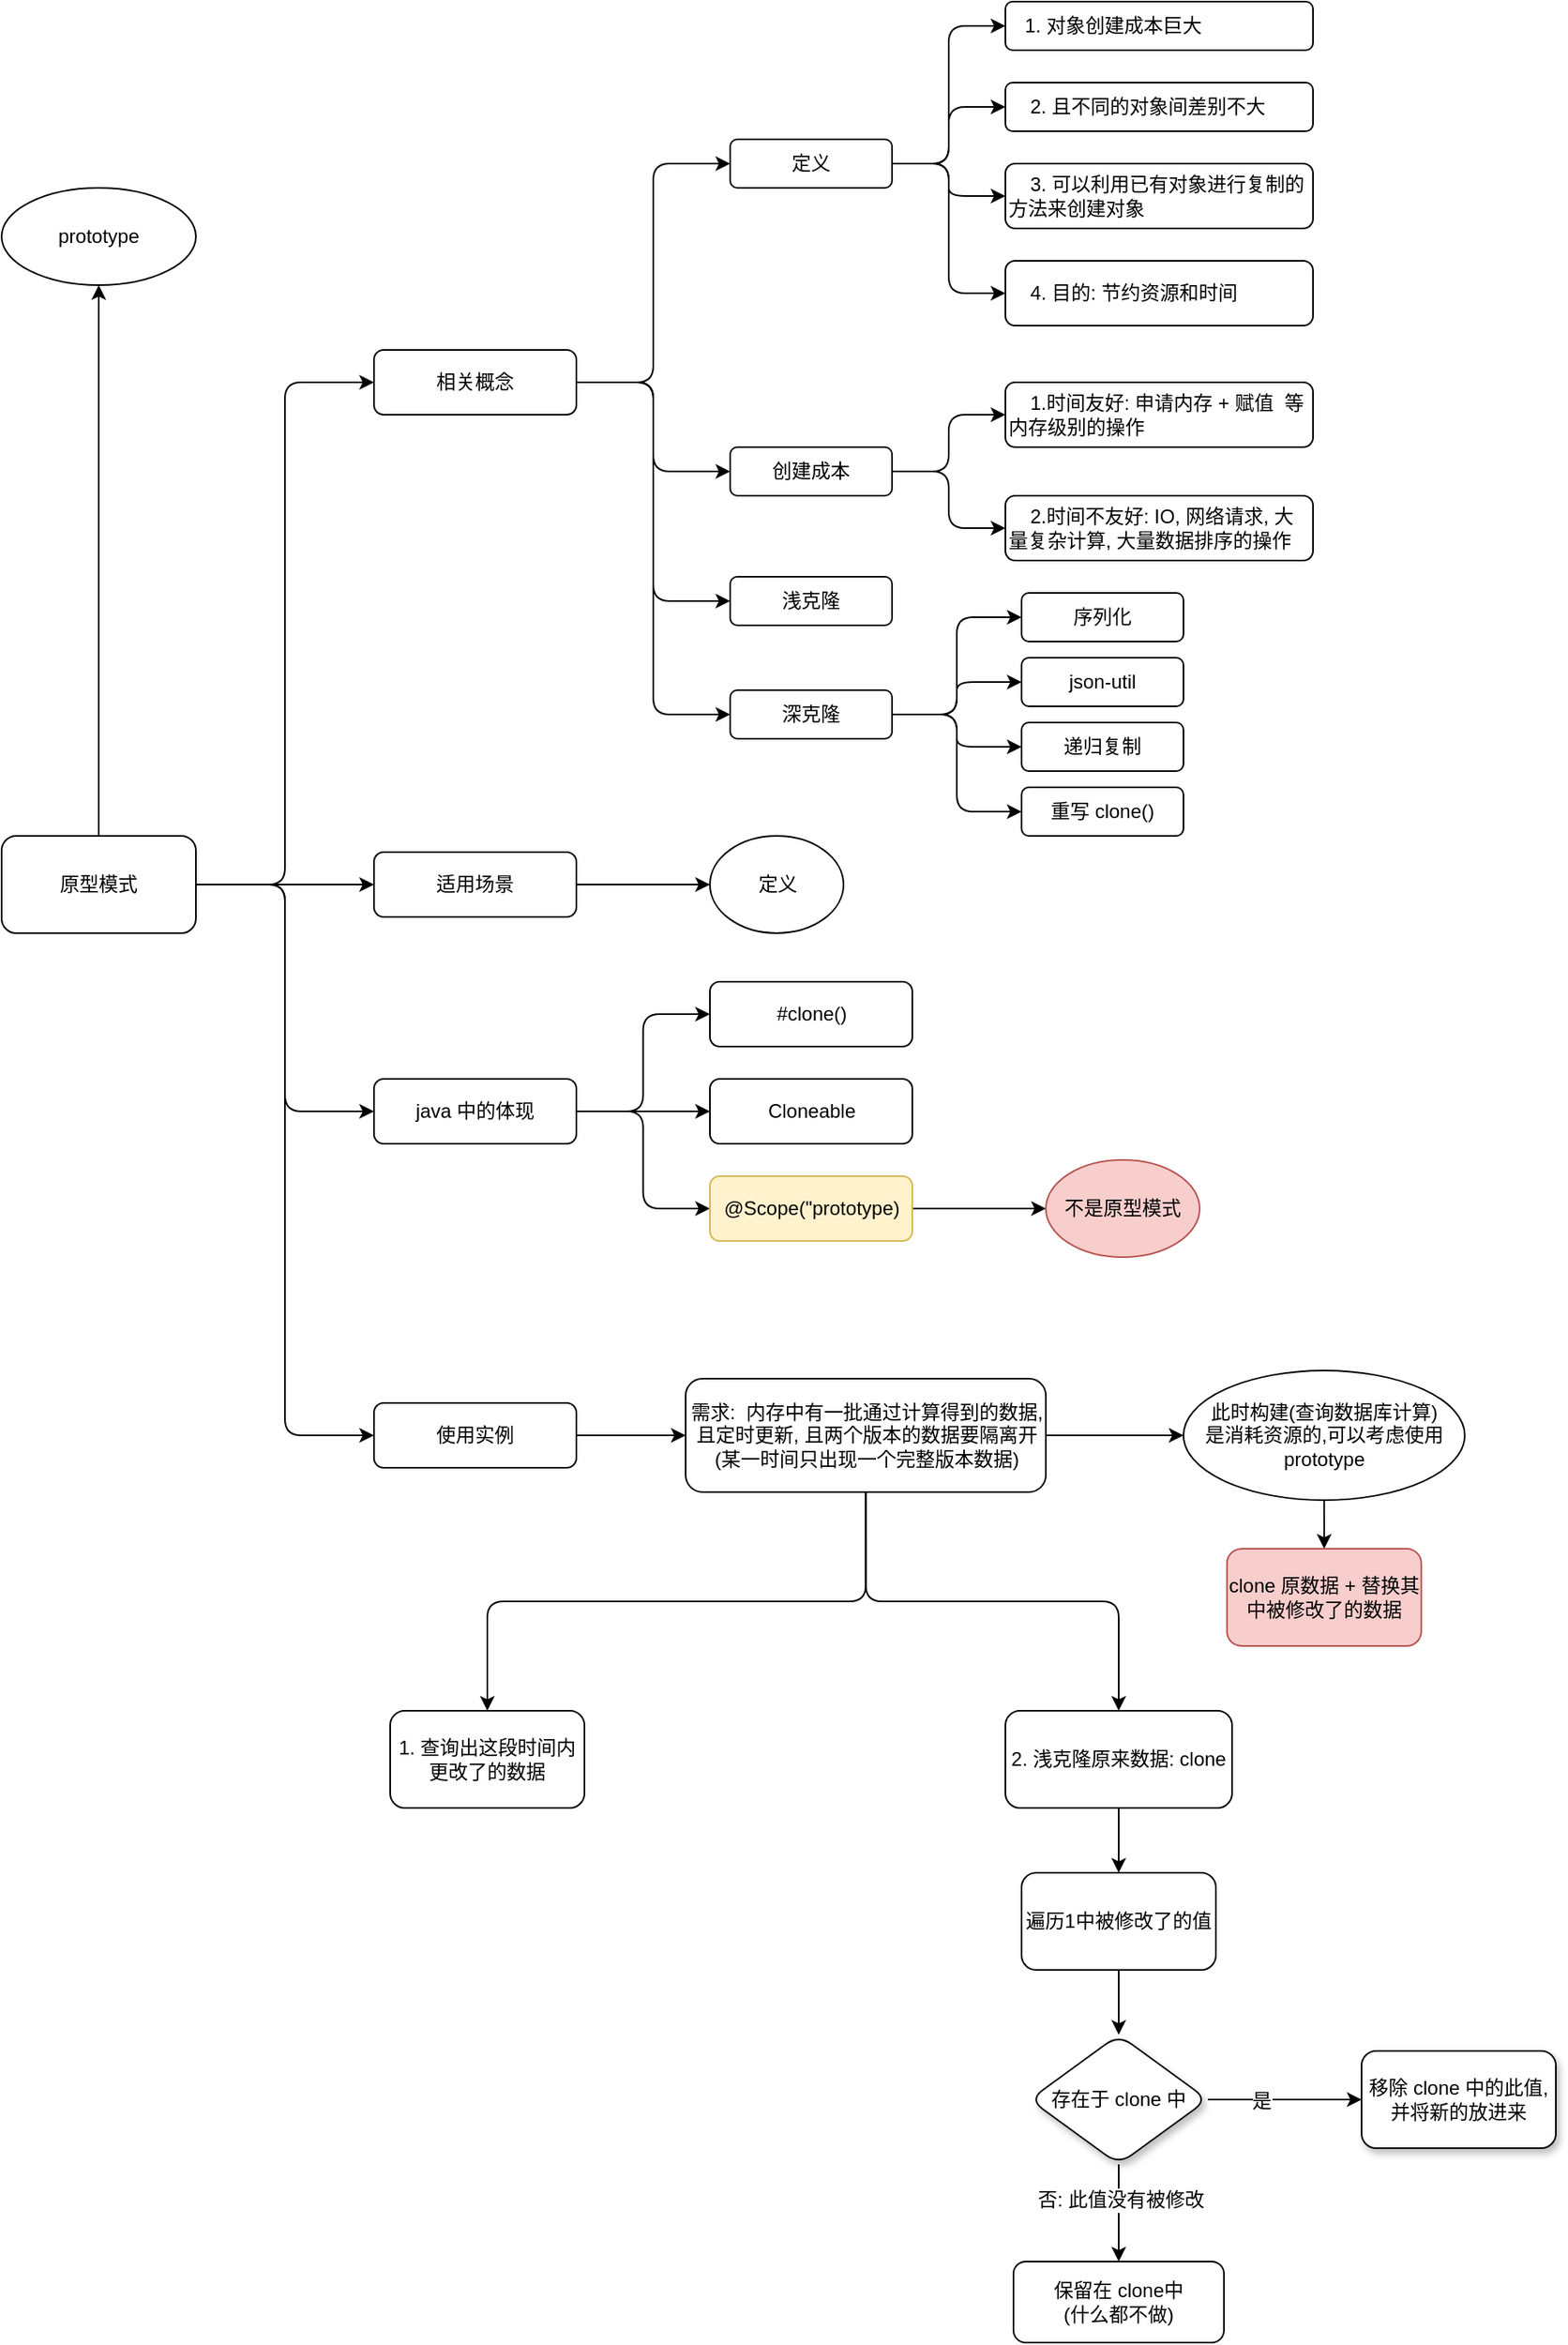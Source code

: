 <mxfile>
    <diagram id="3xOYxV3R9U6505ClkV0g" name="Page-1">
        <mxGraphModel dx="745" dy="508" grid="1" gridSize="10" guides="1" tooltips="1" connect="1" arrows="1" fold="1" page="1" pageScale="1" pageWidth="850" pageHeight="1100" background="#FFFFFF" math="0" shadow="0">
            <root>
                <mxCell id="0"/>
                <mxCell id="1" parent="0"/>
                <mxCell id="6" value="" style="edgeStyle=orthogonalEdgeStyle;rounded=0;orthogonalLoop=1;jettySize=auto;html=1;" parent="1" source="2" target="5" edge="1">
                    <mxGeometry relative="1" as="geometry"/>
                </mxCell>
                <mxCell id="8" value="" style="edgeStyle=orthogonalEdgeStyle;rounded=1;orthogonalLoop=1;jettySize=auto;html=1;entryX=0;entryY=0.5;entryDx=0;entryDy=0;" edge="1" parent="1" source="2" target="7">
                    <mxGeometry relative="1" as="geometry"/>
                </mxCell>
                <mxCell id="12" style="edgeStyle=orthogonalEdgeStyle;rounded=1;orthogonalLoop=1;jettySize=auto;html=1;entryX=0;entryY=0.5;entryDx=0;entryDy=0;strokeColor=#000000;" edge="1" parent="1" source="2" target="9">
                    <mxGeometry relative="1" as="geometry"/>
                </mxCell>
                <mxCell id="13" style="edgeStyle=orthogonalEdgeStyle;rounded=1;orthogonalLoop=1;jettySize=auto;html=1;entryX=0;entryY=0.5;entryDx=0;entryDy=0;strokeColor=#000000;" edge="1" parent="1" source="2" target="10">
                    <mxGeometry relative="1" as="geometry"/>
                </mxCell>
                <mxCell id="14" style="edgeStyle=orthogonalEdgeStyle;rounded=1;orthogonalLoop=1;jettySize=auto;html=1;entryX=0;entryY=0.5;entryDx=0;entryDy=0;strokeColor=#000000;" edge="1" parent="1" source="2" target="11">
                    <mxGeometry relative="1" as="geometry"/>
                </mxCell>
                <mxCell id="2" value="原型模式" style="rounded=1;whiteSpace=wrap;html=1;" parent="1" vertex="1">
                    <mxGeometry x="100" y="650" width="120" height="60" as="geometry"/>
                </mxCell>
                <mxCell id="5" value="&lt;span&gt;prototype&lt;/span&gt;" style="ellipse;whiteSpace=wrap;html=1;rounded=1;" parent="1" vertex="1">
                    <mxGeometry x="100" y="250" width="120" height="60" as="geometry"/>
                </mxCell>
                <mxCell id="18" value="" style="edgeStyle=orthogonalEdgeStyle;rounded=1;orthogonalLoop=1;jettySize=auto;html=1;strokeColor=#000000;entryX=0;entryY=0.5;entryDx=0;entryDy=0;" edge="1" parent="1" source="7" target="17">
                    <mxGeometry relative="1" as="geometry"/>
                </mxCell>
                <mxCell id="28" style="edgeStyle=orthogonalEdgeStyle;rounded=1;orthogonalLoop=1;jettySize=auto;html=1;entryX=0;entryY=0.5;entryDx=0;entryDy=0;strokeColor=#000000;" edge="1" parent="1" source="7" target="27">
                    <mxGeometry relative="1" as="geometry"/>
                </mxCell>
                <mxCell id="35" style="edgeStyle=orthogonalEdgeStyle;rounded=1;orthogonalLoop=1;jettySize=auto;html=1;entryX=0;entryY=0.5;entryDx=0;entryDy=0;strokeColor=#000000;" edge="1" parent="1" source="7" target="33">
                    <mxGeometry relative="1" as="geometry"/>
                </mxCell>
                <mxCell id="36" style="edgeStyle=orthogonalEdgeStyle;rounded=1;orthogonalLoop=1;jettySize=auto;html=1;entryX=0;entryY=0.5;entryDx=0;entryDy=0;strokeColor=#000000;" edge="1" parent="1" source="7" target="34">
                    <mxGeometry relative="1" as="geometry"/>
                </mxCell>
                <mxCell id="7" value="相关概念" style="rounded=1;whiteSpace=wrap;html=1;" vertex="1" parent="1">
                    <mxGeometry x="330" y="350" width="125" height="40" as="geometry"/>
                </mxCell>
                <mxCell id="47" value="" style="edgeStyle=orthogonalEdgeStyle;curved=1;orthogonalLoop=1;jettySize=auto;html=1;strokeColor=#000000;" edge="1" parent="1" source="9" target="46">
                    <mxGeometry relative="1" as="geometry"/>
                </mxCell>
                <mxCell id="9" value="适用场景" style="rounded=1;whiteSpace=wrap;html=1;" vertex="1" parent="1">
                    <mxGeometry x="330" y="660" width="125" height="40" as="geometry"/>
                </mxCell>
                <mxCell id="57" value="" style="edgeStyle=orthogonalEdgeStyle;rounded=1;orthogonalLoop=1;jettySize=auto;html=1;strokeColor=#000000;" edge="1" parent="1" source="10" target="56">
                    <mxGeometry relative="1" as="geometry"/>
                </mxCell>
                <mxCell id="10" value="使用实例" style="rounded=1;whiteSpace=wrap;html=1;" vertex="1" parent="1">
                    <mxGeometry x="330" y="1000" width="125" height="40" as="geometry"/>
                </mxCell>
                <mxCell id="49" value="" style="edgeStyle=orthogonalEdgeStyle;orthogonalLoop=1;jettySize=auto;html=1;strokeColor=#000000;entryX=0;entryY=0.5;entryDx=0;entryDy=0;rounded=1;" edge="1" parent="1" source="11" target="48">
                    <mxGeometry relative="1" as="geometry"/>
                </mxCell>
                <mxCell id="51" style="edgeStyle=orthogonalEdgeStyle;rounded=1;orthogonalLoop=1;jettySize=auto;html=1;entryX=0;entryY=0.5;entryDx=0;entryDy=0;strokeColor=#000000;" edge="1" parent="1" source="11" target="50">
                    <mxGeometry relative="1" as="geometry"/>
                </mxCell>
                <mxCell id="53" style="edgeStyle=orthogonalEdgeStyle;rounded=1;orthogonalLoop=1;jettySize=auto;html=1;entryX=0;entryY=0.5;entryDx=0;entryDy=0;strokeColor=#000000;" edge="1" parent="1" source="11" target="52">
                    <mxGeometry relative="1" as="geometry"/>
                </mxCell>
                <mxCell id="11" value="java 中的体现" style="rounded=1;whiteSpace=wrap;html=1;" vertex="1" parent="1">
                    <mxGeometry x="330" y="800" width="125" height="40" as="geometry"/>
                </mxCell>
                <mxCell id="20" value="" style="edgeStyle=orthogonalEdgeStyle;rounded=1;orthogonalLoop=1;jettySize=auto;html=1;strokeColor=#000000;entryX=0;entryY=0.5;entryDx=0;entryDy=0;" edge="1" parent="1" source="17" target="19">
                    <mxGeometry relative="1" as="geometry"/>
                </mxCell>
                <mxCell id="22" style="edgeStyle=orthogonalEdgeStyle;rounded=1;orthogonalLoop=1;jettySize=auto;html=1;entryX=0;entryY=0.5;entryDx=0;entryDy=0;strokeColor=#000000;" edge="1" parent="1" source="17" target="21">
                    <mxGeometry relative="1" as="geometry"/>
                </mxCell>
                <mxCell id="24" style="edgeStyle=orthogonalEdgeStyle;rounded=1;orthogonalLoop=1;jettySize=auto;html=1;entryX=0;entryY=0.5;entryDx=0;entryDy=0;strokeColor=#000000;" edge="1" parent="1" source="17" target="23">
                    <mxGeometry relative="1" as="geometry"/>
                </mxCell>
                <mxCell id="26" style="edgeStyle=orthogonalEdgeStyle;rounded=1;orthogonalLoop=1;jettySize=auto;html=1;entryX=0;entryY=0.5;entryDx=0;entryDy=0;strokeColor=#000000;" edge="1" parent="1" source="17" target="25">
                    <mxGeometry relative="1" as="geometry"/>
                </mxCell>
                <mxCell id="17" value="定义" style="whiteSpace=wrap;html=1;rounded=1;" vertex="1" parent="1">
                    <mxGeometry x="550" y="220" width="100" height="30" as="geometry"/>
                </mxCell>
                <mxCell id="19" value="&amp;nbsp; &amp;nbsp;1. 对象创建成本巨大" style="whiteSpace=wrap;html=1;rounded=1;align=left;" vertex="1" parent="1">
                    <mxGeometry x="720" y="135" width="190" height="30" as="geometry"/>
                </mxCell>
                <mxCell id="21" value="&amp;nbsp; &amp;nbsp; 2. 且不同的对象间差别不大" style="whiteSpace=wrap;html=1;rounded=1;align=left;" vertex="1" parent="1">
                    <mxGeometry x="720" y="185" width="190" height="30" as="geometry"/>
                </mxCell>
                <mxCell id="23" value="&amp;nbsp; &amp;nbsp; 3. 可以利用已有对象进行复制的方法来创建对象" style="whiteSpace=wrap;html=1;rounded=1;align=left;" vertex="1" parent="1">
                    <mxGeometry x="720" y="235" width="190" height="40" as="geometry"/>
                </mxCell>
                <mxCell id="25" value="&amp;nbsp; &amp;nbsp; 4. 目的: 节约资源和时间" style="whiteSpace=wrap;html=1;rounded=1;align=left;" vertex="1" parent="1">
                    <mxGeometry x="720" y="295" width="190" height="40" as="geometry"/>
                </mxCell>
                <mxCell id="30" value="" style="edgeStyle=orthogonalEdgeStyle;rounded=1;orthogonalLoop=1;jettySize=auto;html=1;strokeColor=#000000;" edge="1" parent="1" source="27" target="29">
                    <mxGeometry relative="1" as="geometry"/>
                </mxCell>
                <mxCell id="32" style="edgeStyle=orthogonalEdgeStyle;rounded=1;orthogonalLoop=1;jettySize=auto;html=1;entryX=0;entryY=0.5;entryDx=0;entryDy=0;strokeColor=#000000;" edge="1" parent="1" source="27" target="31">
                    <mxGeometry relative="1" as="geometry"/>
                </mxCell>
                <mxCell id="27" value="创建成本" style="whiteSpace=wrap;html=1;rounded=1;" vertex="1" parent="1">
                    <mxGeometry x="550" y="410" width="100" height="30" as="geometry"/>
                </mxCell>
                <mxCell id="29" value="&amp;nbsp; &amp;nbsp; 1.时间友好:&amp;nbsp;申请内存 + 赋值&amp;nbsp; 等内存级别的操作" style="whiteSpace=wrap;html=1;rounded=1;align=left;" vertex="1" parent="1">
                    <mxGeometry x="720" y="370" width="190" height="40" as="geometry"/>
                </mxCell>
                <mxCell id="31" value="&amp;nbsp; &amp;nbsp; 2.时间不友好:&amp;nbsp;IO, 网络请求, 大量复杂计算, 大量数据排序的操作" style="whiteSpace=wrap;html=1;rounded=1;align=left;" vertex="1" parent="1">
                    <mxGeometry x="720" y="440" width="190" height="40" as="geometry"/>
                </mxCell>
                <mxCell id="38" value="" style="edgeStyle=orthogonalEdgeStyle;rounded=1;orthogonalLoop=1;jettySize=auto;html=1;strokeColor=#000000;entryX=0;entryY=0.5;entryDx=0;entryDy=0;" edge="1" parent="1" source="33" target="37">
                    <mxGeometry relative="1" as="geometry"/>
                </mxCell>
                <mxCell id="42" style="edgeStyle=orthogonalEdgeStyle;rounded=1;orthogonalLoop=1;jettySize=auto;html=1;strokeColor=#000000;" edge="1" parent="1" source="33" target="39">
                    <mxGeometry relative="1" as="geometry"/>
                </mxCell>
                <mxCell id="43" style="edgeStyle=orthogonalEdgeStyle;rounded=1;orthogonalLoop=1;jettySize=auto;html=1;entryX=0;entryY=0.5;entryDx=0;entryDy=0;strokeColor=#000000;" edge="1" parent="1" source="33" target="40">
                    <mxGeometry relative="1" as="geometry"/>
                </mxCell>
                <mxCell id="44" style="edgeStyle=orthogonalEdgeStyle;rounded=1;orthogonalLoop=1;jettySize=auto;html=1;entryX=0;entryY=0.5;entryDx=0;entryDy=0;strokeColor=#000000;" edge="1" parent="1" source="33" target="41">
                    <mxGeometry relative="1" as="geometry"/>
                </mxCell>
                <mxCell id="33" value="深克隆" style="whiteSpace=wrap;html=1;rounded=1;" vertex="1" parent="1">
                    <mxGeometry x="550" y="560" width="100" height="30" as="geometry"/>
                </mxCell>
                <mxCell id="34" value="浅克隆" style="whiteSpace=wrap;html=1;rounded=1;" vertex="1" parent="1">
                    <mxGeometry x="550" y="490" width="100" height="30" as="geometry"/>
                </mxCell>
                <mxCell id="37" value="序列化" style="whiteSpace=wrap;html=1;rounded=1;" vertex="1" parent="1">
                    <mxGeometry x="730" y="500" width="100" height="30" as="geometry"/>
                </mxCell>
                <mxCell id="39" value="json-util" style="whiteSpace=wrap;html=1;rounded=1;" vertex="1" parent="1">
                    <mxGeometry x="730" y="540" width="100" height="30" as="geometry"/>
                </mxCell>
                <mxCell id="40" value="递归复制" style="whiteSpace=wrap;html=1;rounded=1;" vertex="1" parent="1">
                    <mxGeometry x="730" y="580" width="100" height="30" as="geometry"/>
                </mxCell>
                <mxCell id="41" value="重写 clone()" style="whiteSpace=wrap;html=1;rounded=1;" vertex="1" parent="1">
                    <mxGeometry x="730" y="620" width="100" height="30" as="geometry"/>
                </mxCell>
                <mxCell id="46" value="定义" style="ellipse;whiteSpace=wrap;html=1;rounded=1;" vertex="1" parent="1">
                    <mxGeometry x="537.5" y="650" width="82.5" height="60" as="geometry"/>
                </mxCell>
                <mxCell id="48" value="#clone()" style="rounded=1;whiteSpace=wrap;html=1;" vertex="1" parent="1">
                    <mxGeometry x="537.5" y="740" width="125" height="40" as="geometry"/>
                </mxCell>
                <mxCell id="50" value="Cloneable" style="rounded=1;whiteSpace=wrap;html=1;" vertex="1" parent="1">
                    <mxGeometry x="537.5" y="800" width="125" height="40" as="geometry"/>
                </mxCell>
                <mxCell id="55" value="" style="edgeStyle=orthogonalEdgeStyle;rounded=1;orthogonalLoop=1;jettySize=auto;html=1;strokeColor=#000000;" edge="1" parent="1" source="52" target="54">
                    <mxGeometry relative="1" as="geometry"/>
                </mxCell>
                <mxCell id="52" value="@Scope(&quot;prototype)" style="rounded=1;whiteSpace=wrap;html=1;fillColor=#fff2cc;strokeColor=#d6b656;" vertex="1" parent="1">
                    <mxGeometry x="537.5" y="860" width="125" height="40" as="geometry"/>
                </mxCell>
                <mxCell id="54" value="不是原型模式" style="ellipse;whiteSpace=wrap;html=1;rounded=1;strokeColor=#b85450;fillColor=#f8cecc;" vertex="1" parent="1">
                    <mxGeometry x="745" y="850" width="95" height="60" as="geometry"/>
                </mxCell>
                <mxCell id="59" value="" style="edgeStyle=orthogonalEdgeStyle;rounded=1;orthogonalLoop=1;jettySize=auto;html=1;strokeColor=#000000;" edge="1" parent="1" source="56" target="58">
                    <mxGeometry relative="1" as="geometry"/>
                </mxCell>
                <mxCell id="61" value="" style="edgeStyle=orthogonalEdgeStyle;rounded=1;orthogonalLoop=1;jettySize=auto;html=1;strokeColor=#000000;exitX=0.5;exitY=1;exitDx=0;exitDy=0;" edge="1" parent="1" source="56" target="60">
                    <mxGeometry relative="1" as="geometry"/>
                </mxCell>
                <mxCell id="63" style="edgeStyle=orthogonalEdgeStyle;rounded=1;orthogonalLoop=1;jettySize=auto;html=1;strokeColor=#000000;" edge="1" parent="1" source="56" target="62">
                    <mxGeometry relative="1" as="geometry"/>
                </mxCell>
                <mxCell id="56" value="需求:&amp;nbsp; 内存中有一批通过计算得到的数据, 且定时更新, 且两个版本的数据要隔离开(某一时间只出现一个完整版本数据)" style="rounded=1;whiteSpace=wrap;html=1;" vertex="1" parent="1">
                    <mxGeometry x="522.5" y="985" width="222.5" height="70" as="geometry"/>
                </mxCell>
                <mxCell id="76" value="" style="edgeStyle=orthogonalEdgeStyle;rounded=1;orthogonalLoop=1;jettySize=auto;html=1;strokeColor=#000000;" edge="1" parent="1" source="58" target="75">
                    <mxGeometry relative="1" as="geometry"/>
                </mxCell>
                <mxCell id="58" value="此时构建(查询数据库计算)&lt;br&gt;是消耗资源的,可以考虑使用 prototype" style="ellipse;whiteSpace=wrap;html=1;rounded=1;" vertex="1" parent="1">
                    <mxGeometry x="830" y="980" width="173.75" height="80" as="geometry"/>
                </mxCell>
                <mxCell id="60" value="1. 查询出这段时间内更改了的数据" style="whiteSpace=wrap;html=1;rounded=1;" vertex="1" parent="1">
                    <mxGeometry x="340" y="1190" width="120" height="60" as="geometry"/>
                </mxCell>
                <mxCell id="65" value="" style="edgeStyle=orthogonalEdgeStyle;rounded=1;orthogonalLoop=1;jettySize=auto;html=1;strokeColor=#000000;" edge="1" parent="1" source="62" target="64">
                    <mxGeometry relative="1" as="geometry"/>
                </mxCell>
                <mxCell id="62" value="2. 浅克隆原来数据: clone" style="whiteSpace=wrap;html=1;rounded=1;" vertex="1" parent="1">
                    <mxGeometry x="720" y="1190" width="140" height="60" as="geometry"/>
                </mxCell>
                <mxCell id="67" value="" style="edgeStyle=orthogonalEdgeStyle;rounded=1;orthogonalLoop=1;jettySize=auto;html=1;strokeColor=#000000;" edge="1" parent="1" source="64" target="66">
                    <mxGeometry relative="1" as="geometry"/>
                </mxCell>
                <mxCell id="64" value="遍历1中被修改了的值" style="whiteSpace=wrap;html=1;rounded=1;" vertex="1" parent="1">
                    <mxGeometry x="730" y="1290" width="120" height="60" as="geometry"/>
                </mxCell>
                <mxCell id="69" value="" style="edgeStyle=orthogonalEdgeStyle;rounded=1;orthogonalLoop=1;jettySize=auto;html=1;strokeColor=#000000;" edge="1" parent="1" source="66" target="68">
                    <mxGeometry relative="1" as="geometry"/>
                </mxCell>
                <mxCell id="70" value="&lt;font style=&quot;font-size: 12px&quot;&gt;是&lt;/font&gt;" style="edgeLabel;html=1;align=center;verticalAlign=middle;resizable=0;points=[];" vertex="1" connectable="0" parent="69">
                    <mxGeometry x="-0.305" y="-1" relative="1" as="geometry">
                        <mxPoint as="offset"/>
                    </mxGeometry>
                </mxCell>
                <mxCell id="72" value="" style="edgeStyle=orthogonalEdgeStyle;rounded=1;orthogonalLoop=1;jettySize=auto;html=1;strokeColor=#000000;" edge="1" parent="1" source="66" target="71">
                    <mxGeometry relative="1" as="geometry"/>
                </mxCell>
                <mxCell id="73" value="&lt;font style=&quot;font-size: 12px&quot;&gt;否: 此值没有被修改&lt;/font&gt;" style="edgeLabel;html=1;align=center;verticalAlign=middle;resizable=0;points=[];" vertex="1" connectable="0" parent="72">
                    <mxGeometry x="-0.289" y="1" relative="1" as="geometry">
                        <mxPoint as="offset"/>
                    </mxGeometry>
                </mxCell>
                <mxCell id="66" value="存在于 clone 中" style="rhombus;whiteSpace=wrap;html=1;rounded=1;shadow=1;" vertex="1" parent="1">
                    <mxGeometry x="735" y="1390" width="110" height="80" as="geometry"/>
                </mxCell>
                <mxCell id="68" value="移除 clone 中的此值, 并将新的放进来" style="whiteSpace=wrap;html=1;rounded=1;shadow=1;" vertex="1" parent="1">
                    <mxGeometry x="940" y="1400" width="120" height="60" as="geometry"/>
                </mxCell>
                <mxCell id="71" value="保留在 clone中 &lt;br&gt;(什么都不做)" style="whiteSpace=wrap;html=1;rounded=1;shadow=0;" vertex="1" parent="1">
                    <mxGeometry x="725" y="1530" width="130" height="50" as="geometry"/>
                </mxCell>
                <mxCell id="75" value="clone 原数据 + 替换其中被修改了的数据" style="rounded=1;whiteSpace=wrap;html=1;fillColor=#f8cecc;strokeColor=#b85450;" vertex="1" parent="1">
                    <mxGeometry x="856.875" y="1090" width="120" height="60" as="geometry"/>
                </mxCell>
            </root>
        </mxGraphModel>
    </diagram>
</mxfile>
